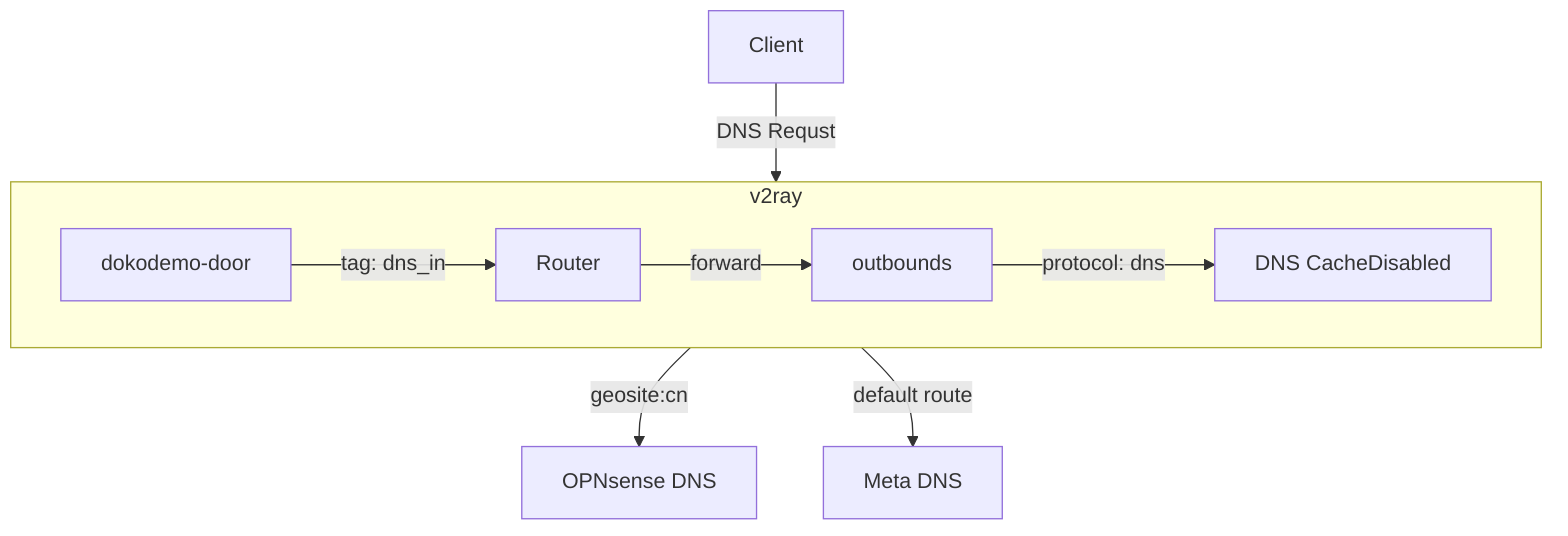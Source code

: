 flowchart TD

    Client -->|DNS Requst| v2ray

    subgraph v2ray
        inbounds[dokodemo-door] -->|tag: dns_in| Router -->|forward| outbounds -->|protocol: dns| DNS[DNS CacheDisabled]
    end

    v2ray -->|geosite:cn| Unbound[OPNsense DNS]
    v2ray -->|default route| FAKEDNS[Meta DNS]